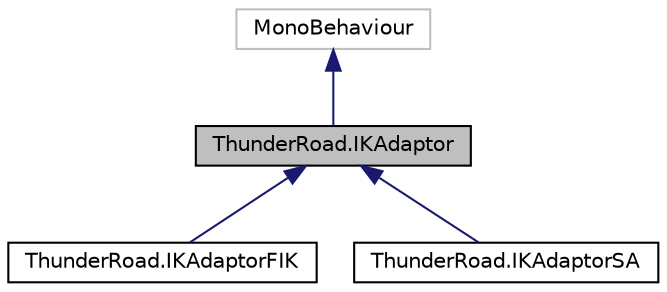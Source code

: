 digraph "ThunderRoad.IKAdaptor"
{
 // LATEX_PDF_SIZE
  edge [fontname="Helvetica",fontsize="10",labelfontname="Helvetica",labelfontsize="10"];
  node [fontname="Helvetica",fontsize="10",shape=record];
  Node1 [label="ThunderRoad.IKAdaptor",height=0.2,width=0.4,color="black", fillcolor="grey75", style="filled", fontcolor="black",tooltip="Class IKAdaptor. Implements the UnityEngine.MonoBehaviour"];
  Node2 -> Node1 [dir="back",color="midnightblue",fontsize="10",style="solid",fontname="Helvetica"];
  Node2 [label="MonoBehaviour",height=0.2,width=0.4,color="grey75", fillcolor="white", style="filled",tooltip=" "];
  Node1 -> Node3 [dir="back",color="midnightblue",fontsize="10",style="solid",fontname="Helvetica"];
  Node3 [label="ThunderRoad.IKAdaptorFIK",height=0.2,width=0.4,color="black", fillcolor="white", style="filled",URL="$class_thunder_road_1_1_i_k_adaptor_f_i_k.html",tooltip="Class IKAdaptorFIK. Implements the ThunderRoad.IKAdaptor"];
  Node1 -> Node4 [dir="back",color="midnightblue",fontsize="10",style="solid",fontname="Helvetica"];
  Node4 [label="ThunderRoad.IKAdaptorSA",height=0.2,width=0.4,color="black", fillcolor="white", style="filled",URL="$class_thunder_road_1_1_i_k_adaptor_s_a.html",tooltip="Class IKAdaptorSA. Implements the ThunderRoad.IKAdaptor"];
}
